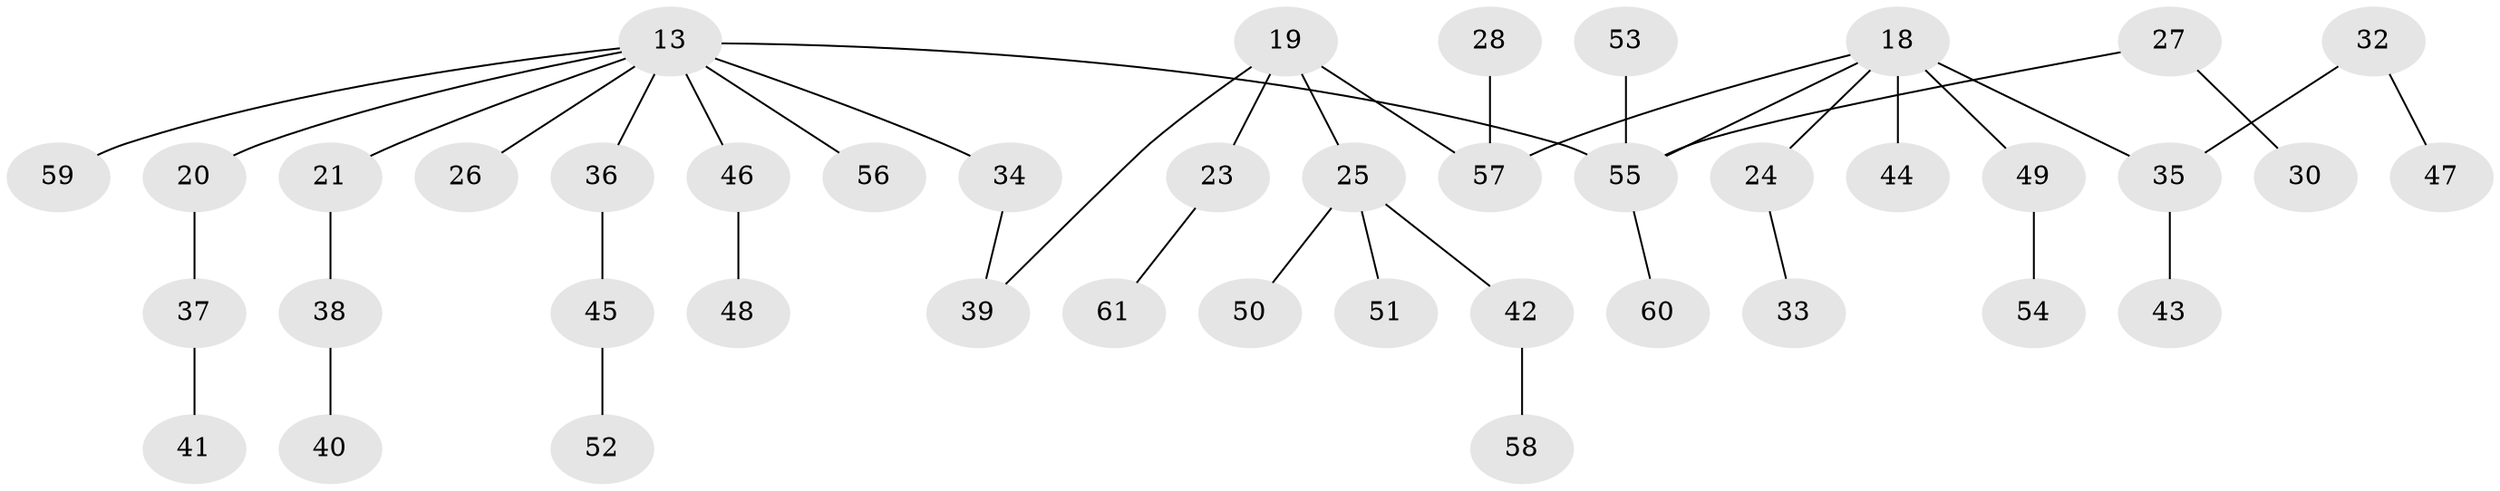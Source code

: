 // original degree distribution, {2: 0.3442622950819672, 6: 0.01639344262295082, 5: 0.03278688524590164, 3: 0.13114754098360656, 4: 0.08196721311475409, 1: 0.39344262295081966}
// Generated by graph-tools (version 1.1) at 2025/45/03/04/25 21:45:01]
// undirected, 42 vertices, 42 edges
graph export_dot {
graph [start="1"]
  node [color=gray90,style=filled];
  13 [super="+9"];
  18 [super="+8+16"];
  19;
  20;
  21 [super="+12"];
  23;
  24;
  25;
  26;
  27;
  28;
  30;
  32;
  33;
  34;
  35 [super="+29"];
  36 [super="+5"];
  37;
  38;
  39;
  40;
  41;
  42;
  43;
  44;
  45;
  46 [super="+14"];
  47;
  48;
  49 [super="+31"];
  50;
  51;
  52;
  53;
  54;
  55 [super="+22"];
  56 [super="+10"];
  57 [super="+15+17"];
  58;
  59;
  60;
  61;
  13 -- 34;
  13 -- 55 [weight=2];
  13 -- 36;
  13 -- 20;
  13 -- 21;
  13 -- 26;
  13 -- 59;
  13 -- 56;
  13 -- 46;
  18 -- 24;
  18 -- 35 [weight=2];
  18 -- 55;
  18 -- 44;
  18 -- 49;
  18 -- 57;
  19 -- 23;
  19 -- 25;
  19 -- 39;
  19 -- 57;
  20 -- 37;
  21 -- 38;
  23 -- 61;
  24 -- 33;
  25 -- 42;
  25 -- 50;
  25 -- 51;
  27 -- 30;
  27 -- 55;
  28 -- 57;
  32 -- 47;
  32 -- 35;
  34 -- 39;
  35 -- 43;
  36 -- 45;
  37 -- 41;
  38 -- 40;
  42 -- 58;
  45 -- 52;
  46 -- 48;
  49 -- 54;
  53 -- 55;
  55 -- 60;
}
